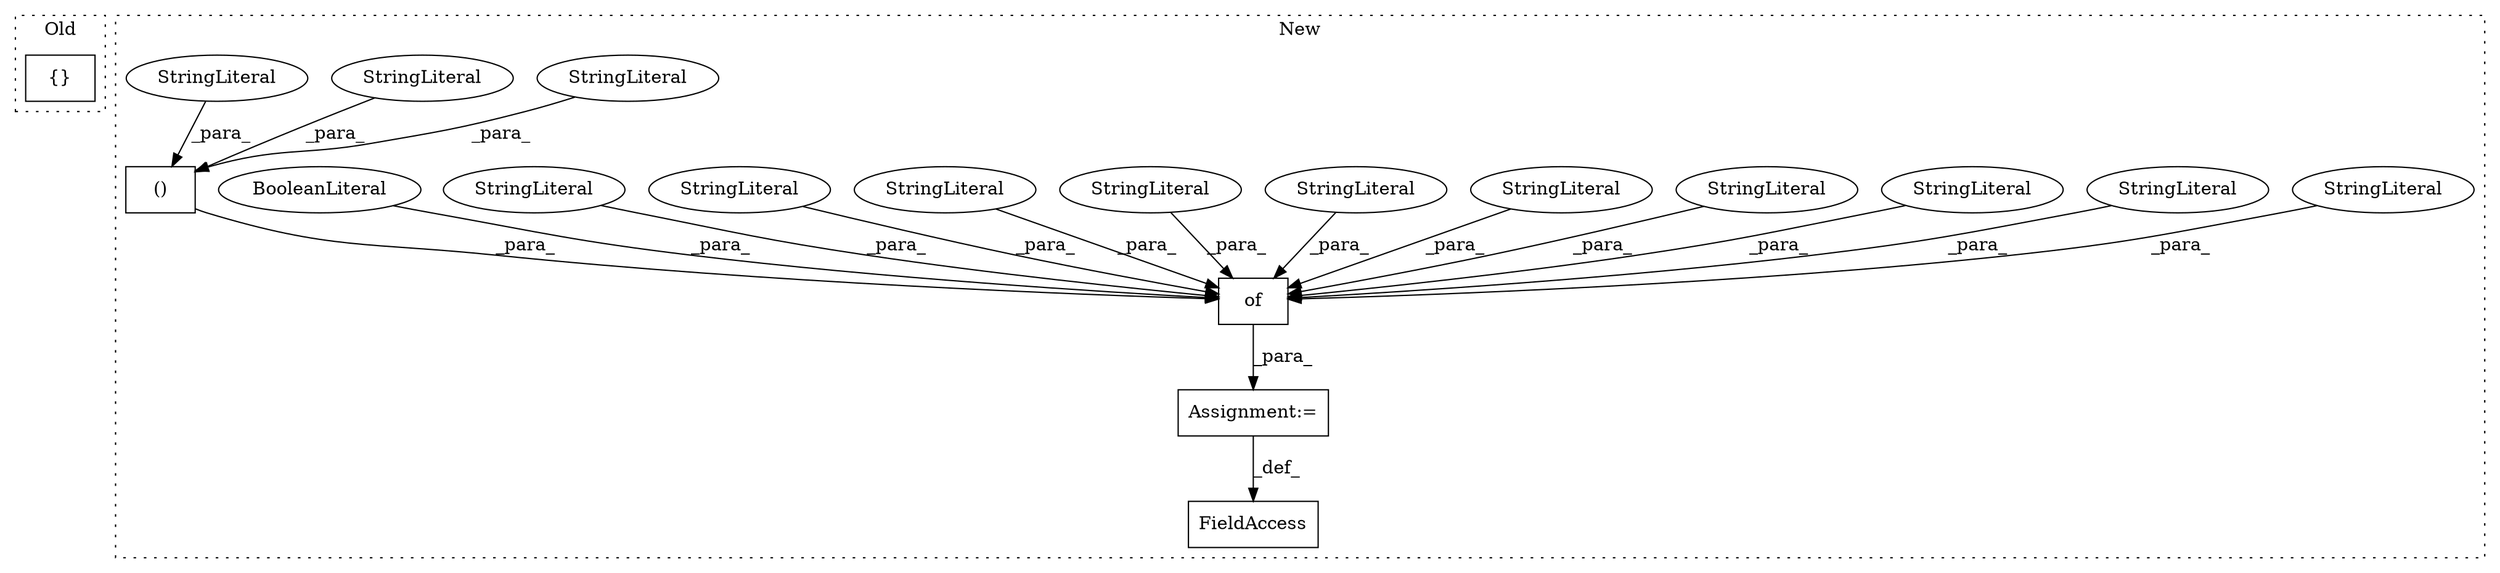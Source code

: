digraph G {
subgraph cluster0 {
1 [label="{}" a="4" s="1568" l="2" shape="box"];
label = "Old";
style="dotted";
}
subgraph cluster1 {
2 [label="of" a="32" s="1766,2440" l="3,1" shape="box"];
3 [label="StringLiteral" a="45" s="2336" l="14" shape="ellipse"];
4 [label="StringLiteral" a="45" s="1792" l="14" shape="ellipse"];
5 [label="StringLiteral" a="45" s="1807" l="13" shape="ellipse"];
6 [label="StringLiteral" a="45" s="2400" l="15" shape="ellipse"];
7 [label="StringLiteral" a="45" s="2376" l="18" shape="ellipse"];
8 [label="StringLiteral" a="45" s="2421" l="13" shape="ellipse"];
9 [label="StringLiteral" a="45" s="1785" l="6" shape="ellipse"];
10 [label="StringLiteral" a="45" s="2356" l="14" shape="ellipse"];
11 [label="StringLiteral" a="45" s="1821" l="14" shape="ellipse"];
12 [label="StringLiteral" a="45" s="1769" l="15" shape="ellipse"];
13 [label="BooleanLiteral" a="9" s="2371" l="4" shape="ellipse"];
14 [label="Assignment:=" a="7" s="1761" l="1" shape="box"];
15 [label="()" a="106" s="2008" l="62" shape="box"];
16 [label="FieldAccess" a="22" s="1743" l="18" shape="box"];
17 [label="StringLiteral" a="45" s="2068" l="2" shape="ellipse"];
18 [label="StringLiteral" a="45" s="2008" l="5" shape="ellipse"];
19 [label="StringLiteral" a="45" s="2026" l="11" shape="ellipse"];
label = "New";
style="dotted";
}
2 -> 14 [label="_para_"];
3 -> 2 [label="_para_"];
4 -> 2 [label="_para_"];
5 -> 2 [label="_para_"];
6 -> 2 [label="_para_"];
7 -> 2 [label="_para_"];
8 -> 2 [label="_para_"];
9 -> 2 [label="_para_"];
10 -> 2 [label="_para_"];
11 -> 2 [label="_para_"];
12 -> 2 [label="_para_"];
13 -> 2 [label="_para_"];
14 -> 16 [label="_def_"];
15 -> 2 [label="_para_"];
17 -> 15 [label="_para_"];
18 -> 15 [label="_para_"];
19 -> 15 [label="_para_"];
}